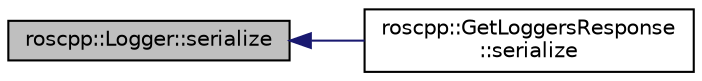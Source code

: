 digraph "roscpp::Logger::serialize"
{
  edge [fontname="Helvetica",fontsize="10",labelfontname="Helvetica",labelfontsize="10"];
  node [fontname="Helvetica",fontsize="10",shape=record];
  rankdir="LR";
  Node1 [label="roscpp::Logger::serialize",height=0.2,width=0.4,color="black", fillcolor="grey75", style="filled" fontcolor="black"];
  Node1 -> Node2 [dir="back",color="midnightblue",fontsize="10",style="solid",fontname="Helvetica"];
  Node2 [label="roscpp::GetLoggersResponse\l::serialize",height=0.2,width=0.4,color="black", fillcolor="white", style="filled",URL="$classroscpp_1_1_get_loggers_response.html#aa9a8a29af6d1baff5af74f3508acf9f6"];
}
